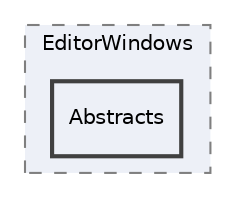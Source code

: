 digraph "Editor/UI/EditorWindows/Abstracts"
{
 // LATEX_PDF_SIZE
  edge [fontname="Helvetica",fontsize="10",labelfontname="Helvetica",labelfontsize="10"];
  node [fontname="Helvetica",fontsize="10",shape=record];
  compound=true
  subgraph clusterdir_37c42c05ef4c9eddc2ac69b06612e95a {
    graph [ bgcolor="#edf0f7", pencolor="grey50", style="filled,dashed,", label="EditorWindows", fontname="Helvetica", fontsize="10", URL="dir_37c42c05ef4c9eddc2ac69b06612e95a.html"]
  dir_43fe2153c6130fa66c29d9bdc676748e [shape=box, label="Abstracts", style="filled,bold,", fillcolor="#edf0f7", color="grey25", URL="dir_43fe2153c6130fa66c29d9bdc676748e.html"];
  }
}
